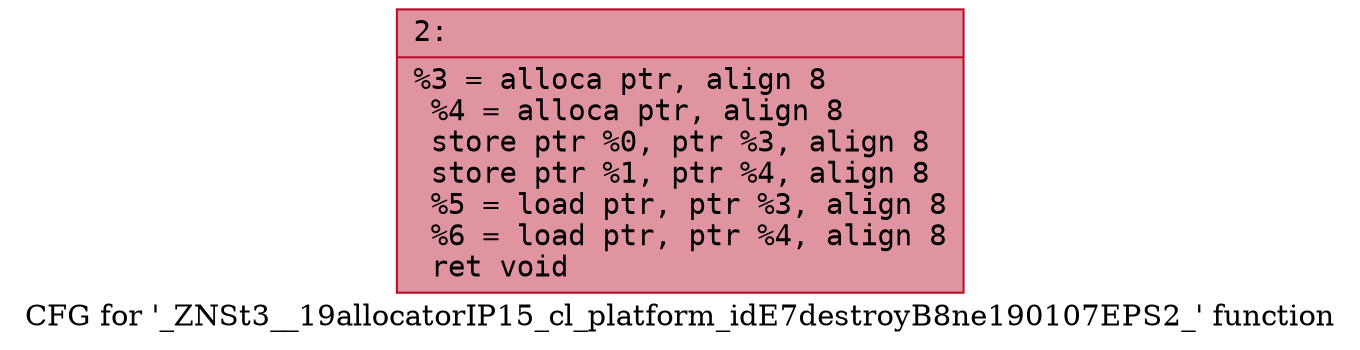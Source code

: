 digraph "CFG for '_ZNSt3__19allocatorIP15_cl_platform_idE7destroyB8ne190107EPS2_' function" {
	label="CFG for '_ZNSt3__19allocatorIP15_cl_platform_idE7destroyB8ne190107EPS2_' function";

	Node0x600000635900 [shape=record,color="#b70d28ff", style=filled, fillcolor="#b70d2870" fontname="Courier",label="{2:\l|  %3 = alloca ptr, align 8\l  %4 = alloca ptr, align 8\l  store ptr %0, ptr %3, align 8\l  store ptr %1, ptr %4, align 8\l  %5 = load ptr, ptr %3, align 8\l  %6 = load ptr, ptr %4, align 8\l  ret void\l}"];
}
